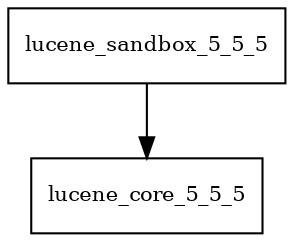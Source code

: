 digraph lucene_sandbox_5_5_5_dependencies {
  node [shape = box, fontsize=10.0];
  lucene_sandbox_5_5_5 -> lucene_core_5_5_5;
}
